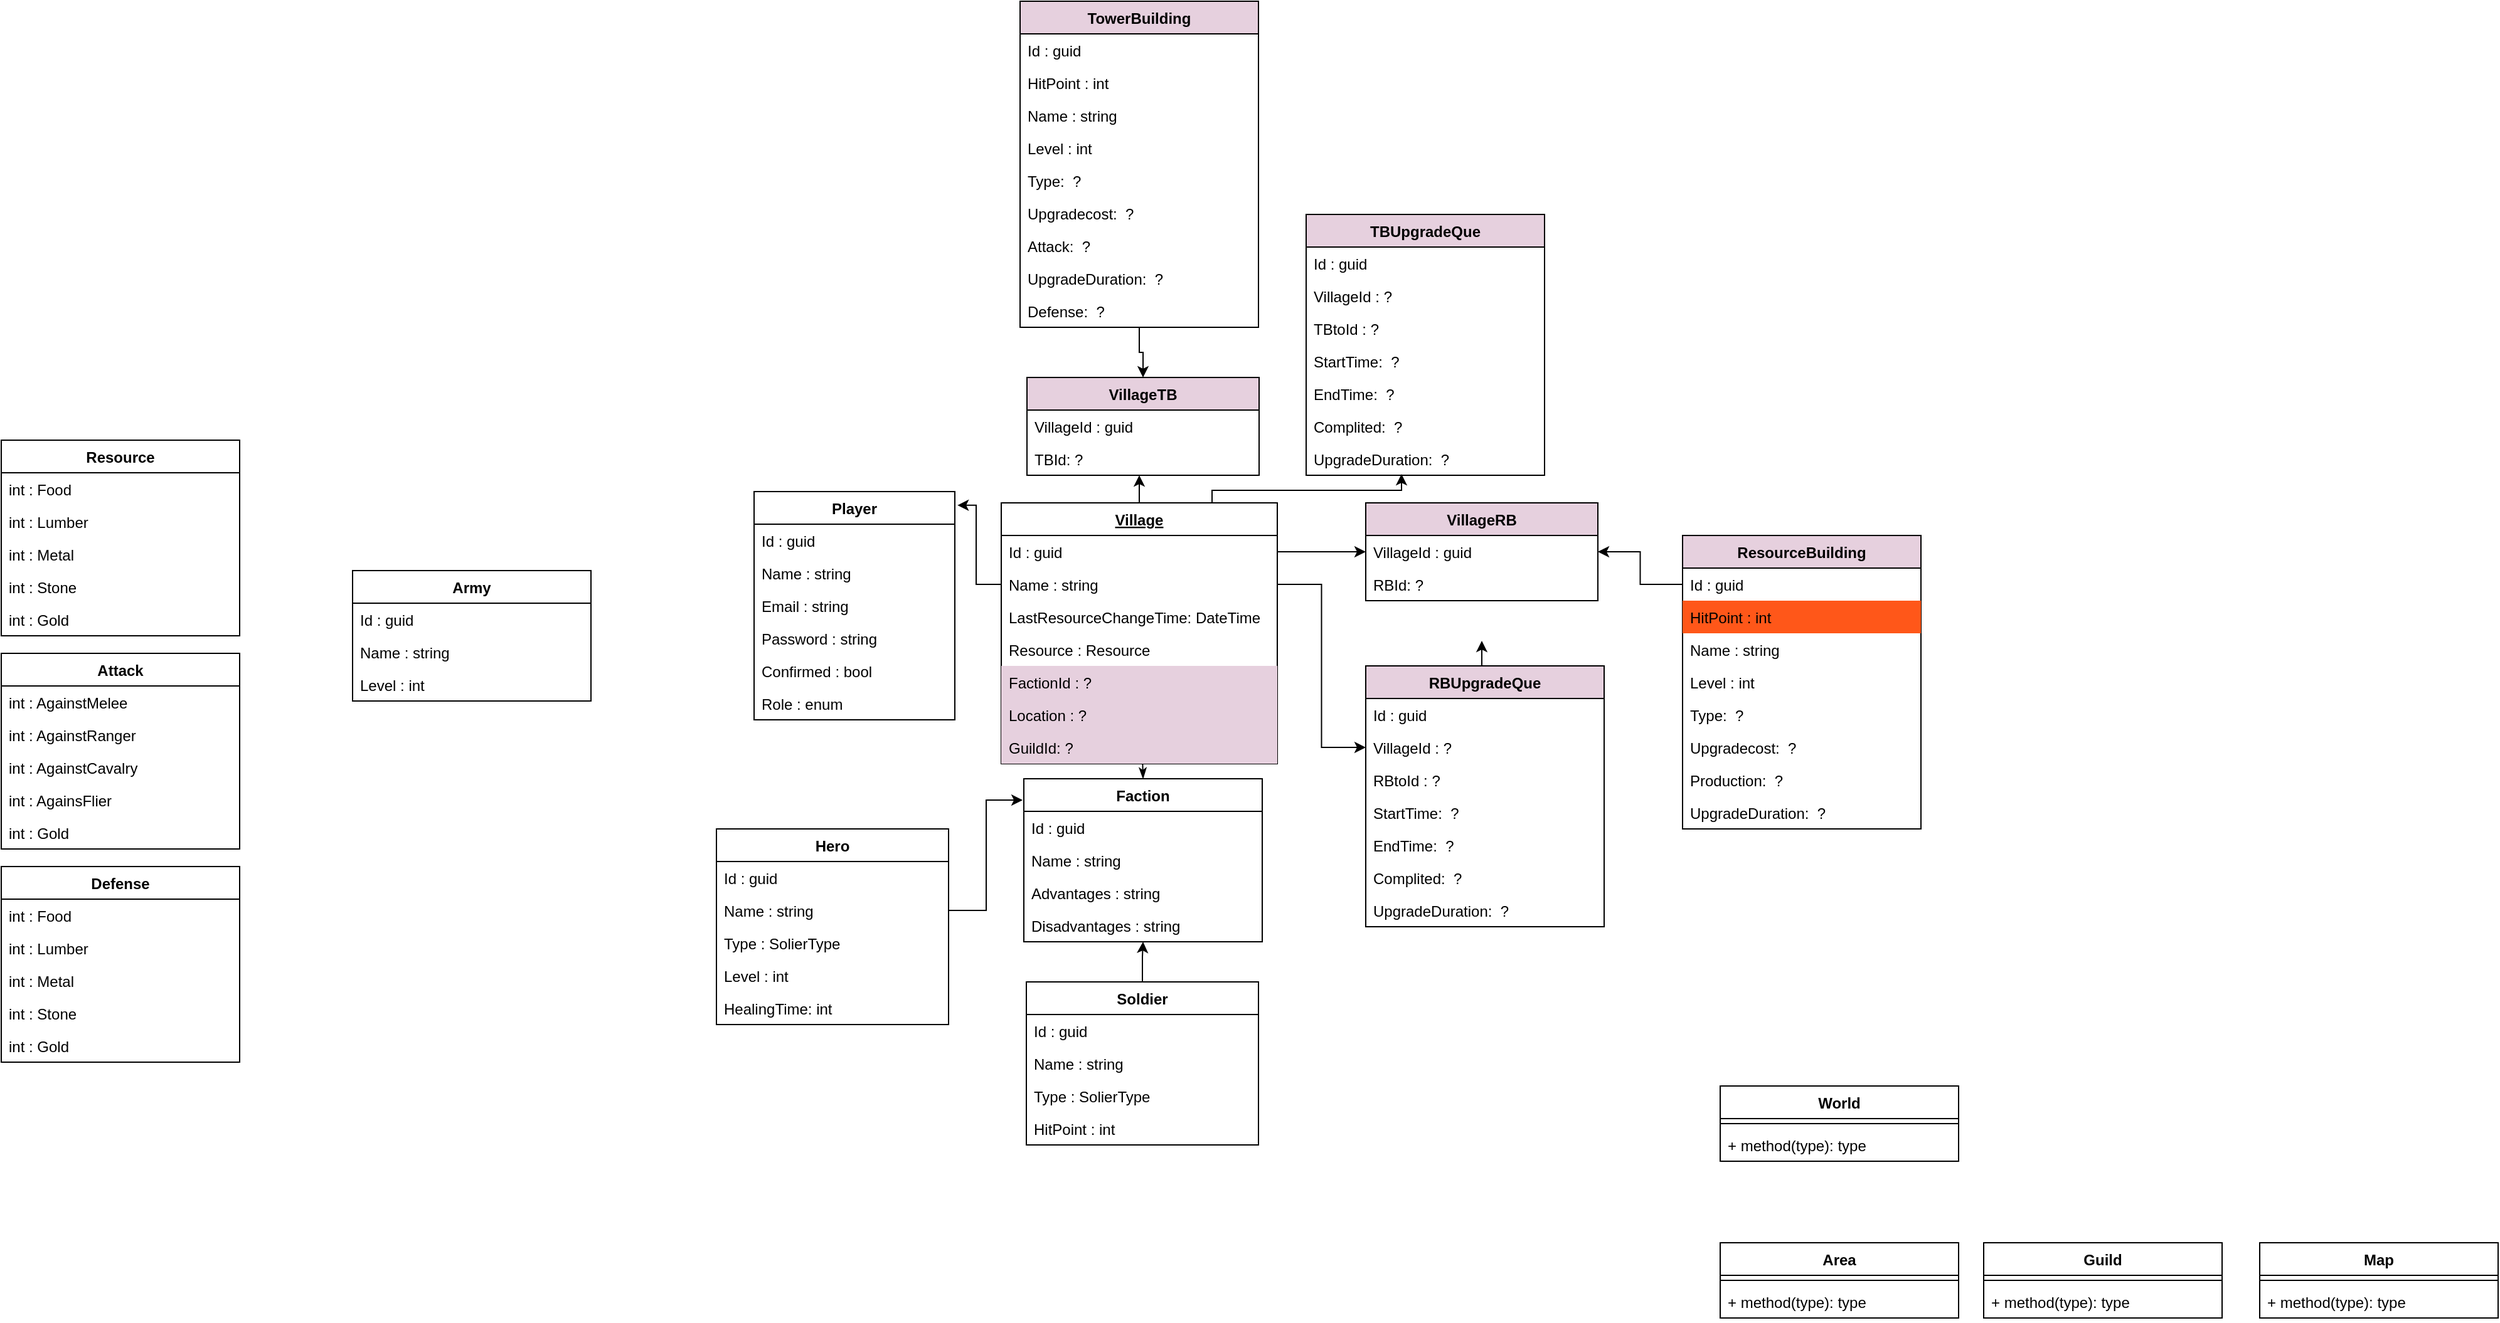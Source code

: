 <mxfile version="21.8.2" type="device">
  <diagram id="C5RBs43oDa-KdzZeNtuy" name="Page-1">
    <mxGraphModel dx="1947" dy="1701" grid="1" gridSize="10" guides="1" tooltips="1" connect="1" arrows="1" fold="1" page="1" pageScale="1" pageWidth="827" pageHeight="1169" math="0" shadow="0">
      <root>
        <mxCell id="WIyWlLk6GJQsqaUBKTNV-0" />
        <mxCell id="WIyWlLk6GJQsqaUBKTNV-1" parent="WIyWlLk6GJQsqaUBKTNV-0" />
        <object label="Player" Test="" id="0JmkIXTI1z5WU-6kXRzB-4">
          <mxCell style="swimlane;fontStyle=1;align=center;verticalAlign=top;childLayout=stackLayout;horizontal=1;startSize=26;horizontalStack=0;resizeParent=1;resizeParentMax=0;resizeLast=0;collapsible=1;marginBottom=0;" parent="WIyWlLk6GJQsqaUBKTNV-1" vertex="1">
            <mxGeometry x="-180" y="111" width="160" height="182" as="geometry">
              <mxRectangle x="870" y="110" width="70" height="26" as="alternateBounds" />
            </mxGeometry>
          </mxCell>
        </object>
        <mxCell id="0JmkIXTI1z5WU-6kXRzB-5" value="Id : guid" style="text;strokeColor=none;fillColor=none;align=left;verticalAlign=top;spacingLeft=4;spacingRight=4;overflow=hidden;rotatable=0;points=[[0,0.5],[1,0.5]];portConstraint=eastwest;" parent="0JmkIXTI1z5WU-6kXRzB-4" vertex="1">
          <mxGeometry y="26" width="160" height="26" as="geometry" />
        </mxCell>
        <mxCell id="0JmkIXTI1z5WU-6kXRzB-17" value="Name : string    " style="text;strokeColor=none;fillColor=none;align=left;verticalAlign=top;spacingLeft=4;spacingRight=4;overflow=hidden;rotatable=0;points=[[0,0.5],[1,0.5]];portConstraint=eastwest;" parent="0JmkIXTI1z5WU-6kXRzB-4" vertex="1">
          <mxGeometry y="52" width="160" height="26" as="geometry" />
        </mxCell>
        <mxCell id="0JmkIXTI1z5WU-6kXRzB-39" value="Email : string" style="text;strokeColor=none;fillColor=none;align=left;verticalAlign=top;spacingLeft=4;spacingRight=4;overflow=hidden;rotatable=0;points=[[0,0.5],[1,0.5]];portConstraint=eastwest;" parent="0JmkIXTI1z5WU-6kXRzB-4" vertex="1">
          <mxGeometry y="78" width="160" height="26" as="geometry" />
        </mxCell>
        <mxCell id="0JmkIXTI1z5WU-6kXRzB-26" value="Password : string" style="text;strokeColor=none;fillColor=none;align=left;verticalAlign=top;spacingLeft=4;spacingRight=4;overflow=hidden;rotatable=0;points=[[0,0.5],[1,0.5]];portConstraint=eastwest;" parent="0JmkIXTI1z5WU-6kXRzB-4" vertex="1">
          <mxGeometry y="104" width="160" height="26" as="geometry" />
        </mxCell>
        <mxCell id="0JmkIXTI1z5WU-6kXRzB-40" value="Confirmed : bool" style="text;strokeColor=none;fillColor=none;align=left;verticalAlign=top;spacingLeft=4;spacingRight=4;overflow=hidden;rotatable=0;points=[[0,0.5],[1,0.5]];portConstraint=eastwest;" parent="0JmkIXTI1z5WU-6kXRzB-4" vertex="1">
          <mxGeometry y="130" width="160" height="26" as="geometry" />
        </mxCell>
        <object label="Role : enum" placeholders="1" Options="SimplePlayer, SuperAdmin" id="0JmkIXTI1z5WU-6kXRzB-49">
          <mxCell style="text;strokeColor=none;fillColor=none;align=left;verticalAlign=top;spacingLeft=4;spacingRight=4;overflow=hidden;rotatable=0;points=[[0,0.5],[1,0.5]];portConstraint=eastwest;rounded=0;" parent="0JmkIXTI1z5WU-6kXRzB-4" vertex="1">
            <mxGeometry y="156" width="160" height="26" as="geometry" />
          </mxCell>
        </object>
        <mxCell id="0JmkIXTI1z5WU-6kXRzB-124" style="edgeStyle=none;rounded=0;sketch=0;orthogonalLoop=1;jettySize=auto;html=1;entryX=0.5;entryY=0;entryDx=0;entryDy=0;startArrow=none;startFill=0;endArrow=classicThin;endFill=1;" parent="WIyWlLk6GJQsqaUBKTNV-1" source="0JmkIXTI1z5WU-6kXRzB-20" target="0JmkIXTI1z5WU-6kXRzB-51" edge="1">
          <mxGeometry relative="1" as="geometry" />
        </mxCell>
        <mxCell id="jQGYuyJ-fRLgkO6VMoqV-74" value="" style="edgeStyle=orthogonalEdgeStyle;rounded=0;orthogonalLoop=1;jettySize=auto;html=1;" edge="1" parent="WIyWlLk6GJQsqaUBKTNV-1" source="0JmkIXTI1z5WU-6kXRzB-20" target="jQGYuyJ-fRLgkO6VMoqV-61">
          <mxGeometry relative="1" as="geometry">
            <Array as="points">
              <mxPoint x="120" y="150" />
              <mxPoint x="120" y="150" />
            </Array>
          </mxGeometry>
        </mxCell>
        <mxCell id="jQGYuyJ-fRLgkO6VMoqV-78" style="edgeStyle=orthogonalEdgeStyle;rounded=0;orthogonalLoop=1;jettySize=auto;html=1;exitX=0.75;exitY=0;exitDx=0;exitDy=0;entryX=0.4;entryY=0.962;entryDx=0;entryDy=0;entryPerimeter=0;" edge="1" parent="WIyWlLk6GJQsqaUBKTNV-1" source="0JmkIXTI1z5WU-6kXRzB-20" target="jQGYuyJ-fRLgkO6VMoqV-69">
          <mxGeometry relative="1" as="geometry">
            <mxPoint x="340" y="110" as="targetPoint" />
            <Array as="points">
              <mxPoint x="185" y="110" />
              <mxPoint x="336" y="110" />
            </Array>
          </mxGeometry>
        </mxCell>
        <mxCell id="0JmkIXTI1z5WU-6kXRzB-20" value="Village" style="swimlane;fontStyle=5;align=center;verticalAlign=top;childLayout=stackLayout;horizontal=1;startSize=26;horizontalStack=0;resizeParent=1;resizeParentMax=0;resizeLast=0;collapsible=1;marginBottom=0;" parent="WIyWlLk6GJQsqaUBKTNV-1" vertex="1">
          <mxGeometry x="17" y="120" width="220" height="208" as="geometry">
            <mxRectangle x="870" y="110" width="70" height="26" as="alternateBounds" />
          </mxGeometry>
        </mxCell>
        <mxCell id="0JmkIXTI1z5WU-6kXRzB-21" value="Id : guid" style="text;strokeColor=none;fillColor=none;align=left;verticalAlign=top;spacingLeft=4;spacingRight=4;overflow=hidden;rotatable=0;points=[[0,0.5],[1,0.5]];portConstraint=eastwest;" parent="0JmkIXTI1z5WU-6kXRzB-20" vertex="1">
          <mxGeometry y="26" width="220" height="26" as="geometry" />
        </mxCell>
        <mxCell id="0JmkIXTI1z5WU-6kXRzB-50" value="Name : string" style="text;strokeColor=none;fillColor=none;align=left;verticalAlign=top;spacingLeft=4;spacingRight=4;overflow=hidden;rotatable=0;points=[[0,0.5],[1,0.5]];portConstraint=eastwest;" parent="0JmkIXTI1z5WU-6kXRzB-20" vertex="1">
          <mxGeometry y="52" width="220" height="26" as="geometry" />
        </mxCell>
        <mxCell id="1GJey5DQkv9CNC2WOkYI-5" value="LastResourceChangeTime: DateTime" style="text;strokeColor=none;fillColor=none;align=left;verticalAlign=top;spacingLeft=4;spacingRight=4;overflow=hidden;rotatable=0;points=[[0,0.5],[1,0.5]];portConstraint=eastwest;" parent="0JmkIXTI1z5WU-6kXRzB-20" vertex="1">
          <mxGeometry y="78" width="220" height="26" as="geometry" />
        </mxCell>
        <object label="Resource : Resource" id="kSs9eLf6HGMQEORjlFbE-54">
          <mxCell style="text;strokeColor=none;fillColor=none;align=left;verticalAlign=top;spacingLeft=4;spacingRight=4;overflow=hidden;rotatable=0;points=[[0,0.5],[1,0.5]];portConstraint=eastwest;" parent="0JmkIXTI1z5WU-6kXRzB-20" vertex="1">
            <mxGeometry y="104" width="220" height="26" as="geometry" />
          </mxCell>
        </object>
        <object label="FactionId : ?" id="jQGYuyJ-fRLgkO6VMoqV-81">
          <mxCell style="text;strokeColor=none;fillColor=#E6D0DE;align=left;verticalAlign=top;spacingLeft=4;spacingRight=4;overflow=hidden;rotatable=0;points=[[0,0.5],[1,0.5]];portConstraint=eastwest;" vertex="1" parent="0JmkIXTI1z5WU-6kXRzB-20">
            <mxGeometry y="130" width="220" height="26" as="geometry" />
          </mxCell>
        </object>
        <object label="Location : ?" id="jQGYuyJ-fRLgkO6VMoqV-82">
          <mxCell style="text;strokeColor=none;fillColor=#E6D0DE;align=left;verticalAlign=top;spacingLeft=4;spacingRight=4;overflow=hidden;rotatable=0;points=[[0,0.5],[1,0.5]];portConstraint=eastwest;" vertex="1" parent="0JmkIXTI1z5WU-6kXRzB-20">
            <mxGeometry y="156" width="220" height="26" as="geometry" />
          </mxCell>
        </object>
        <object label="GuildId: ?" id="jQGYuyJ-fRLgkO6VMoqV-84">
          <mxCell style="text;strokeColor=none;fillColor=#E6D0DE;align=left;verticalAlign=top;spacingLeft=4;spacingRight=4;overflow=hidden;rotatable=0;points=[[0,0.5],[1,0.5]];portConstraint=eastwest;" vertex="1" parent="0JmkIXTI1z5WU-6kXRzB-20">
            <mxGeometry y="182" width="220" height="26" as="geometry" />
          </mxCell>
        </object>
        <mxCell id="0JmkIXTI1z5WU-6kXRzB-51" value="Faction" style="swimlane;fontStyle=1;align=center;verticalAlign=top;childLayout=stackLayout;horizontal=1;startSize=26;horizontalStack=0;resizeParent=1;resizeParentMax=0;resizeLast=0;collapsible=1;marginBottom=0;" parent="WIyWlLk6GJQsqaUBKTNV-1" vertex="1">
          <mxGeometry x="35" y="340" width="190" height="130" as="geometry">
            <mxRectangle x="870" y="110" width="70" height="26" as="alternateBounds" />
          </mxGeometry>
        </mxCell>
        <mxCell id="0JmkIXTI1z5WU-6kXRzB-57" value="Id : guid" style="text;strokeColor=none;fillColor=none;align=left;verticalAlign=top;spacingLeft=4;spacingRight=4;overflow=hidden;rotatable=0;points=[[0,0.5],[1,0.5]];portConstraint=eastwest;" parent="0JmkIXTI1z5WU-6kXRzB-51" vertex="1">
          <mxGeometry y="26" width="190" height="26" as="geometry" />
        </mxCell>
        <mxCell id="0JmkIXTI1z5WU-6kXRzB-52" value="Name : string" style="text;strokeColor=none;fillColor=none;align=left;verticalAlign=top;spacingLeft=4;spacingRight=4;overflow=hidden;rotatable=0;points=[[0,0.5],[1,0.5]];portConstraint=eastwest;" parent="0JmkIXTI1z5WU-6kXRzB-51" vertex="1">
          <mxGeometry y="52" width="190" height="26" as="geometry" />
        </mxCell>
        <mxCell id="0JmkIXTI1z5WU-6kXRzB-53" value="Advantages : string" style="text;strokeColor=none;fillColor=none;align=left;verticalAlign=top;spacingLeft=4;spacingRight=4;overflow=hidden;rotatable=0;points=[[0,0.5],[1,0.5]];portConstraint=eastwest;" parent="0JmkIXTI1z5WU-6kXRzB-51" vertex="1">
          <mxGeometry y="78" width="190" height="26" as="geometry" />
        </mxCell>
        <mxCell id="0JmkIXTI1z5WU-6kXRzB-54" value="Disadvantages : string" style="text;strokeColor=none;fillColor=none;align=left;verticalAlign=top;spacingLeft=4;spacingRight=4;overflow=hidden;rotatable=0;points=[[0,0.5],[1,0.5]];portConstraint=eastwest;" parent="0JmkIXTI1z5WU-6kXRzB-51" vertex="1">
          <mxGeometry y="104" width="190" height="26" as="geometry" />
        </mxCell>
        <mxCell id="0JmkIXTI1z5WU-6kXRzB-61" value="Resource" style="swimlane;fontStyle=1;align=center;verticalAlign=top;childLayout=stackLayout;horizontal=1;startSize=26;horizontalStack=0;resizeParent=1;resizeParentMax=0;resizeLast=0;collapsible=1;marginBottom=0;" parent="WIyWlLk6GJQsqaUBKTNV-1" vertex="1">
          <mxGeometry x="-780" y="70" width="190" height="156" as="geometry">
            <mxRectangle x="870" y="110" width="70" height="26" as="alternateBounds" />
          </mxGeometry>
        </mxCell>
        <mxCell id="0JmkIXTI1z5WU-6kXRzB-62" value="int : Food" style="text;strokeColor=none;fillColor=none;align=left;verticalAlign=top;spacingLeft=4;spacingRight=4;overflow=hidden;rotatable=0;points=[[0,0.5],[1,0.5]];portConstraint=eastwest;" parent="0JmkIXTI1z5WU-6kXRzB-61" vertex="1">
          <mxGeometry y="26" width="190" height="26" as="geometry" />
        </mxCell>
        <mxCell id="1GJey5DQkv9CNC2WOkYI-0" value="int : Lumber" style="text;strokeColor=none;fillColor=none;align=left;verticalAlign=top;spacingLeft=4;spacingRight=4;overflow=hidden;rotatable=0;points=[[0,0.5],[1,0.5]];portConstraint=eastwest;" parent="0JmkIXTI1z5WU-6kXRzB-61" vertex="1">
          <mxGeometry y="52" width="190" height="26" as="geometry" />
        </mxCell>
        <mxCell id="1GJey5DQkv9CNC2WOkYI-1" value="int : Metal" style="text;strokeColor=none;fillColor=none;align=left;verticalAlign=top;spacingLeft=4;spacingRight=4;overflow=hidden;rotatable=0;points=[[0,0.5],[1,0.5]];portConstraint=eastwest;" parent="0JmkIXTI1z5WU-6kXRzB-61" vertex="1">
          <mxGeometry y="78" width="190" height="26" as="geometry" />
        </mxCell>
        <mxCell id="0JmkIXTI1z5WU-6kXRzB-63" value="int : Stone" style="text;strokeColor=none;fillColor=none;align=left;verticalAlign=top;spacingLeft=4;spacingRight=4;overflow=hidden;rotatable=0;points=[[0,0.5],[1,0.5]];portConstraint=eastwest;" parent="0JmkIXTI1z5WU-6kXRzB-61" vertex="1">
          <mxGeometry y="104" width="190" height="26" as="geometry" />
        </mxCell>
        <mxCell id="1GJey5DQkv9CNC2WOkYI-2" value="int : Gold" style="text;strokeColor=none;fillColor=none;align=left;verticalAlign=top;spacingLeft=4;spacingRight=4;overflow=hidden;rotatable=0;points=[[0,0.5],[1,0.5]];portConstraint=eastwest;" parent="0JmkIXTI1z5WU-6kXRzB-61" vertex="1">
          <mxGeometry y="130" width="190" height="26" as="geometry" />
        </mxCell>
        <mxCell id="0JmkIXTI1z5WU-6kXRzB-80" value="World" style="swimlane;fontStyle=1;align=center;verticalAlign=top;childLayout=stackLayout;horizontal=1;startSize=26;horizontalStack=0;resizeParent=1;resizeParentMax=0;resizeLast=0;collapsible=1;marginBottom=0;" parent="WIyWlLk6GJQsqaUBKTNV-1" vertex="1">
          <mxGeometry x="590" y="585" width="190" height="60" as="geometry">
            <mxRectangle x="870" y="110" width="70" height="26" as="alternateBounds" />
          </mxGeometry>
        </mxCell>
        <mxCell id="0JmkIXTI1z5WU-6kXRzB-83" value="" style="line;strokeWidth=1;fillColor=none;align=left;verticalAlign=middle;spacingTop=-1;spacingLeft=3;spacingRight=3;rotatable=0;labelPosition=right;points=[];portConstraint=eastwest;" parent="0JmkIXTI1z5WU-6kXRzB-80" vertex="1">
          <mxGeometry y="26" width="190" height="8" as="geometry" />
        </mxCell>
        <mxCell id="0JmkIXTI1z5WU-6kXRzB-84" value="+ method(type): type" style="text;strokeColor=none;fillColor=none;align=left;verticalAlign=top;spacingLeft=4;spacingRight=4;overflow=hidden;rotatable=0;points=[[0,0.5],[1,0.5]];portConstraint=eastwest;" parent="0JmkIXTI1z5WU-6kXRzB-80" vertex="1">
          <mxGeometry y="34" width="190" height="26" as="geometry" />
        </mxCell>
        <mxCell id="0JmkIXTI1z5WU-6kXRzB-85" value="Area" style="swimlane;fontStyle=1;align=center;verticalAlign=top;childLayout=stackLayout;horizontal=1;startSize=26;horizontalStack=0;resizeParent=1;resizeParentMax=0;resizeLast=0;collapsible=1;marginBottom=0;" parent="WIyWlLk6GJQsqaUBKTNV-1" vertex="1">
          <mxGeometry x="590" y="710" width="190" height="60" as="geometry">
            <mxRectangle x="870" y="110" width="70" height="26" as="alternateBounds" />
          </mxGeometry>
        </mxCell>
        <mxCell id="0JmkIXTI1z5WU-6kXRzB-86" value="" style="line;strokeWidth=1;fillColor=none;align=left;verticalAlign=middle;spacingTop=-1;spacingLeft=3;spacingRight=3;rotatable=0;labelPosition=right;points=[];portConstraint=eastwest;" parent="0JmkIXTI1z5WU-6kXRzB-85" vertex="1">
          <mxGeometry y="26" width="190" height="8" as="geometry" />
        </mxCell>
        <mxCell id="0JmkIXTI1z5WU-6kXRzB-87" value="+ method(type): type" style="text;strokeColor=none;fillColor=none;align=left;verticalAlign=top;spacingLeft=4;spacingRight=4;overflow=hidden;rotatable=0;points=[[0,0.5],[1,0.5]];portConstraint=eastwest;" parent="0JmkIXTI1z5WU-6kXRzB-85" vertex="1">
          <mxGeometry y="34" width="190" height="26" as="geometry" />
        </mxCell>
        <mxCell id="0JmkIXTI1z5WU-6kXRzB-88" value="Guild" style="swimlane;fontStyle=1;align=center;verticalAlign=top;childLayout=stackLayout;horizontal=1;startSize=26;horizontalStack=0;resizeParent=1;resizeParentMax=0;resizeLast=0;collapsible=1;marginBottom=0;" parent="WIyWlLk6GJQsqaUBKTNV-1" vertex="1">
          <mxGeometry x="800" y="710" width="190" height="60" as="geometry">
            <mxRectangle x="870" y="110" width="70" height="26" as="alternateBounds" />
          </mxGeometry>
        </mxCell>
        <mxCell id="0JmkIXTI1z5WU-6kXRzB-89" value="" style="line;strokeWidth=1;fillColor=none;align=left;verticalAlign=middle;spacingTop=-1;spacingLeft=3;spacingRight=3;rotatable=0;labelPosition=right;points=[];portConstraint=eastwest;" parent="0JmkIXTI1z5WU-6kXRzB-88" vertex="1">
          <mxGeometry y="26" width="190" height="8" as="geometry" />
        </mxCell>
        <mxCell id="0JmkIXTI1z5WU-6kXRzB-90" value="+ method(type): type" style="text;strokeColor=none;fillColor=none;align=left;verticalAlign=top;spacingLeft=4;spacingRight=4;overflow=hidden;rotatable=0;points=[[0,0.5],[1,0.5]];portConstraint=eastwest;" parent="0JmkIXTI1z5WU-6kXRzB-88" vertex="1">
          <mxGeometry y="34" width="190" height="26" as="geometry" />
        </mxCell>
        <mxCell id="0JmkIXTI1z5WU-6kXRzB-126" value="Map" style="swimlane;fontStyle=1;align=center;verticalAlign=top;childLayout=stackLayout;horizontal=1;startSize=26;horizontalStack=0;resizeParent=1;resizeParentMax=0;resizeLast=0;collapsible=1;marginBottom=0;" parent="WIyWlLk6GJQsqaUBKTNV-1" vertex="1">
          <mxGeometry x="1020" y="710" width="190" height="60" as="geometry">
            <mxRectangle x="870" y="110" width="70" height="26" as="alternateBounds" />
          </mxGeometry>
        </mxCell>
        <mxCell id="0JmkIXTI1z5WU-6kXRzB-127" value="" style="line;strokeWidth=1;fillColor=none;align=left;verticalAlign=middle;spacingTop=-1;spacingLeft=3;spacingRight=3;rotatable=0;labelPosition=right;points=[];portConstraint=eastwest;" parent="0JmkIXTI1z5WU-6kXRzB-126" vertex="1">
          <mxGeometry y="26" width="190" height="8" as="geometry" />
        </mxCell>
        <mxCell id="0JmkIXTI1z5WU-6kXRzB-128" value="+ method(type): type" style="text;strokeColor=none;fillColor=none;align=left;verticalAlign=top;spacingLeft=4;spacingRight=4;overflow=hidden;rotatable=0;points=[[0,0.5],[1,0.5]];portConstraint=eastwest;" parent="0JmkIXTI1z5WU-6kXRzB-126" vertex="1">
          <mxGeometry y="34" width="190" height="26" as="geometry" />
        </mxCell>
        <mxCell id="1GJey5DQkv9CNC2WOkYI-4" style="edgeStyle=orthogonalEdgeStyle;rounded=0;orthogonalLoop=1;jettySize=auto;html=1;entryX=1.013;entryY=0.06;entryDx=0;entryDy=0;entryPerimeter=0;" parent="WIyWlLk6GJQsqaUBKTNV-1" source="0JmkIXTI1z5WU-6kXRzB-50" target="0JmkIXTI1z5WU-6kXRzB-4" edge="1">
          <mxGeometry relative="1" as="geometry" />
        </mxCell>
        <mxCell id="kSs9eLf6HGMQEORjlFbE-17" value="ResourceBuilding" style="swimlane;fontStyle=1;align=center;verticalAlign=top;childLayout=stackLayout;horizontal=1;startSize=26;horizontalStack=0;resizeParent=1;resizeParentMax=0;resizeLast=0;collapsible=1;marginBottom=0;points=[[0,0,0,0,0],[0,0.25,0,0,0],[0,0.5,0,0,0],[0,0.75,0,0,0],[0,1,0,0,0],[0.25,0,0,0,0],[0.25,1,0,0,0],[0.5,0,0,0,0],[0.5,1,0,0,0],[0.75,0,0,0,0],[0.75,1,0,0,0],[1,0,0,0,0],[1,0.25,0,0,0],[1,0.5,0,0,0],[1,0.75,0,0,0],[1,1,0,0,0]];fillColor=#E6D0DE;" parent="WIyWlLk6GJQsqaUBKTNV-1" vertex="1">
          <mxGeometry x="560" y="146" width="190" height="234" as="geometry">
            <mxRectangle x="319" y="520" width="70" height="30" as="alternateBounds" />
          </mxGeometry>
        </mxCell>
        <mxCell id="kSs9eLf6HGMQEORjlFbE-18" value="Id : guid" style="text;strokeColor=none;fillColor=none;align=left;verticalAlign=top;spacingLeft=4;spacingRight=4;overflow=hidden;rotatable=0;points=[[0,0.5],[1,0.5]];portConstraint=eastwest;" parent="kSs9eLf6HGMQEORjlFbE-17" vertex="1">
          <mxGeometry y="26" width="190" height="26" as="geometry" />
        </mxCell>
        <mxCell id="kSs9eLf6HGMQEORjlFbE-27" value="HitPoint : int" style="text;strokeColor=none;fillColor=#FF5719;align=left;verticalAlign=top;spacingLeft=4;spacingRight=4;overflow=hidden;rotatable=0;points=[[0,0.5],[1,0.5]];portConstraint=eastwest;" parent="kSs9eLf6HGMQEORjlFbE-17" vertex="1">
          <mxGeometry y="52" width="190" height="26" as="geometry" />
        </mxCell>
        <mxCell id="kSs9eLf6HGMQEORjlFbE-53" value="Name : string" style="text;strokeColor=none;fillColor=none;align=left;verticalAlign=top;spacingLeft=4;spacingRight=4;overflow=hidden;rotatable=0;points=[[0,0.5],[1,0.5]];portConstraint=eastwest;" parent="kSs9eLf6HGMQEORjlFbE-17" vertex="1">
          <mxGeometry y="78" width="190" height="26" as="geometry" />
        </mxCell>
        <mxCell id="kSs9eLf6HGMQEORjlFbE-52" value="Level : int" style="text;strokeColor=none;fillColor=none;align=left;verticalAlign=top;spacingLeft=4;spacingRight=4;overflow=hidden;rotatable=0;points=[[0,0.5],[1,0.5]];portConstraint=eastwest;" parent="kSs9eLf6HGMQEORjlFbE-17" vertex="1">
          <mxGeometry y="104" width="190" height="26" as="geometry" />
        </mxCell>
        <mxCell id="jQGYuyJ-fRLgkO6VMoqV-15" value="Type:  ?" style="text;strokeColor=none;fillColor=none;align=left;verticalAlign=top;spacingLeft=4;spacingRight=4;overflow=hidden;rotatable=0;points=[[0,0.5],[1,0.5]];portConstraint=eastwest;" vertex="1" parent="kSs9eLf6HGMQEORjlFbE-17">
          <mxGeometry y="130" width="190" height="26" as="geometry" />
        </mxCell>
        <mxCell id="jQGYuyJ-fRLgkO6VMoqV-16" value="Upgradecost:  ?" style="text;strokeColor=none;fillColor=none;align=left;verticalAlign=top;spacingLeft=4;spacingRight=4;overflow=hidden;rotatable=0;points=[[0,0.5],[1,0.5]];portConstraint=eastwest;" vertex="1" parent="kSs9eLf6HGMQEORjlFbE-17">
          <mxGeometry y="156" width="190" height="26" as="geometry" />
        </mxCell>
        <mxCell id="jQGYuyJ-fRLgkO6VMoqV-17" value="Production:  ?" style="text;strokeColor=none;fillColor=none;align=left;verticalAlign=top;spacingLeft=4;spacingRight=4;overflow=hidden;rotatable=0;points=[[0,0.5],[1,0.5]];portConstraint=eastwest;" vertex="1" parent="kSs9eLf6HGMQEORjlFbE-17">
          <mxGeometry y="182" width="190" height="26" as="geometry" />
        </mxCell>
        <mxCell id="jQGYuyJ-fRLgkO6VMoqV-19" value="UpgradeDuration:  ?" style="text;strokeColor=none;fillColor=none;align=left;verticalAlign=top;spacingLeft=4;spacingRight=4;overflow=hidden;rotatable=0;points=[[0,0.5],[1,0.5]];portConstraint=eastwest;" vertex="1" parent="kSs9eLf6HGMQEORjlFbE-17">
          <mxGeometry y="208" width="190" height="26" as="geometry" />
        </mxCell>
        <mxCell id="kSs9eLf6HGMQEORjlFbE-44" style="edgeStyle=orthogonalEdgeStyle;rounded=0;orthogonalLoop=1;jettySize=auto;html=1;" parent="WIyWlLk6GJQsqaUBKTNV-1" source="kSs9eLf6HGMQEORjlFbE-41" target="0JmkIXTI1z5WU-6kXRzB-51" edge="1">
          <mxGeometry relative="1" as="geometry" />
        </mxCell>
        <mxCell id="kSs9eLf6HGMQEORjlFbE-41" value="Soldier" style="swimlane;fontStyle=1;align=center;verticalAlign=top;childLayout=stackLayout;horizontal=1;startSize=26;horizontalStack=0;resizeParent=1;resizeParentMax=0;resizeLast=0;collapsible=1;marginBottom=0;" parent="WIyWlLk6GJQsqaUBKTNV-1" vertex="1">
          <mxGeometry x="37" y="502" width="185" height="130" as="geometry">
            <mxRectangle x="870" y="110" width="70" height="26" as="alternateBounds" />
          </mxGeometry>
        </mxCell>
        <mxCell id="kSs9eLf6HGMQEORjlFbE-42" value="Id : guid" style="text;strokeColor=none;fillColor=none;align=left;verticalAlign=top;spacingLeft=4;spacingRight=4;overflow=hidden;rotatable=0;points=[[0,0.5],[1,0.5]];portConstraint=eastwest;" parent="kSs9eLf6HGMQEORjlFbE-41" vertex="1">
          <mxGeometry y="26" width="185" height="26" as="geometry" />
        </mxCell>
        <mxCell id="kSs9eLf6HGMQEORjlFbE-51" value="Name : string" style="text;strokeColor=none;fillColor=none;align=left;verticalAlign=top;spacingLeft=4;spacingRight=4;overflow=hidden;rotatable=0;points=[[0,0.5],[1,0.5]];portConstraint=eastwest;" parent="kSs9eLf6HGMQEORjlFbE-41" vertex="1">
          <mxGeometry y="52" width="185" height="26" as="geometry" />
        </mxCell>
        <object label="Type : SolierType" Values="MeleeInfantry,&#xa;RangeInfantry,&#xa;Cavalry,&#xa;Mage,&#xa;FlyingCavalry,&#xa;SiegeUnit" id="kSs9eLf6HGMQEORjlFbE-55">
          <mxCell style="text;strokeColor=none;fillColor=none;align=left;verticalAlign=top;spacingLeft=4;spacingRight=4;overflow=hidden;rotatable=0;points=[[0,0.5],[1,0.5]];portConstraint=eastwest;" parent="kSs9eLf6HGMQEORjlFbE-41" vertex="1">
            <mxGeometry y="78" width="185" height="26" as="geometry" />
          </mxCell>
        </object>
        <mxCell id="kSs9eLf6HGMQEORjlFbE-43" value="HitPoint : int" style="text;strokeColor=none;fillColor=none;align=left;verticalAlign=top;spacingLeft=4;spacingRight=4;overflow=hidden;rotatable=0;points=[[0,0.5],[1,0.5]];portConstraint=eastwest;" parent="kSs9eLf6HGMQEORjlFbE-41" vertex="1">
          <mxGeometry y="104" width="185" height="26" as="geometry" />
        </mxCell>
        <mxCell id="kSs9eLf6HGMQEORjlFbE-47" value="Army" style="swimlane;fontStyle=1;align=center;verticalAlign=top;childLayout=stackLayout;horizontal=1;startSize=26;horizontalStack=0;resizeParent=1;resizeParentMax=0;resizeLast=0;collapsible=1;marginBottom=0;" parent="WIyWlLk6GJQsqaUBKTNV-1" vertex="1">
          <mxGeometry x="-500" y="174" width="190" height="104" as="geometry">
            <mxRectangle x="870" y="110" width="70" height="26" as="alternateBounds" />
          </mxGeometry>
        </mxCell>
        <mxCell id="kSs9eLf6HGMQEORjlFbE-48" value="Id : guid" style="text;strokeColor=none;fillColor=none;align=left;verticalAlign=top;spacingLeft=4;spacingRight=4;overflow=hidden;rotatable=0;points=[[0,0.5],[1,0.5]];portConstraint=eastwest;" parent="kSs9eLf6HGMQEORjlFbE-47" vertex="1">
          <mxGeometry y="26" width="190" height="26" as="geometry" />
        </mxCell>
        <mxCell id="kSs9eLf6HGMQEORjlFbE-49" value="Name : string" style="text;strokeColor=none;fillColor=none;align=left;verticalAlign=top;spacingLeft=4;spacingRight=4;overflow=hidden;rotatable=0;points=[[0,0.5],[1,0.5]];portConstraint=eastwest;" parent="kSs9eLf6HGMQEORjlFbE-47" vertex="1">
          <mxGeometry y="52" width="190" height="26" as="geometry" />
        </mxCell>
        <mxCell id="kSs9eLf6HGMQEORjlFbE-50" value="Level : int" style="text;strokeColor=none;fillColor=none;align=left;verticalAlign=top;spacingLeft=4;spacingRight=4;overflow=hidden;rotatable=0;points=[[0,0.5],[1,0.5]];portConstraint=eastwest;" parent="kSs9eLf6HGMQEORjlFbE-47" vertex="1">
          <mxGeometry y="78" width="190" height="26" as="geometry" />
        </mxCell>
        <mxCell id="kSs9eLf6HGMQEORjlFbE-56" value="Attack" style="swimlane;fontStyle=1;align=center;verticalAlign=top;childLayout=stackLayout;horizontal=1;startSize=26;horizontalStack=0;resizeParent=1;resizeParentMax=0;resizeLast=0;collapsible=1;marginBottom=0;" parent="WIyWlLk6GJQsqaUBKTNV-1" vertex="1">
          <mxGeometry x="-780" y="240" width="190" height="156" as="geometry">
            <mxRectangle x="870" y="110" width="70" height="26" as="alternateBounds" />
          </mxGeometry>
        </mxCell>
        <mxCell id="kSs9eLf6HGMQEORjlFbE-57" value="int : AgainstMelee" style="text;strokeColor=none;fillColor=none;align=left;verticalAlign=top;spacingLeft=4;spacingRight=4;overflow=hidden;rotatable=0;points=[[0,0.5],[1,0.5]];portConstraint=eastwest;" parent="kSs9eLf6HGMQEORjlFbE-56" vertex="1">
          <mxGeometry y="26" width="190" height="26" as="geometry" />
        </mxCell>
        <mxCell id="kSs9eLf6HGMQEORjlFbE-58" value="int : AgainstRanger" style="text;strokeColor=none;fillColor=none;align=left;verticalAlign=top;spacingLeft=4;spacingRight=4;overflow=hidden;rotatable=0;points=[[0,0.5],[1,0.5]];portConstraint=eastwest;" parent="kSs9eLf6HGMQEORjlFbE-56" vertex="1">
          <mxGeometry y="52" width="190" height="26" as="geometry" />
        </mxCell>
        <mxCell id="kSs9eLf6HGMQEORjlFbE-59" value="int : AgainstCavalry" style="text;strokeColor=none;fillColor=none;align=left;verticalAlign=top;spacingLeft=4;spacingRight=4;overflow=hidden;rotatable=0;points=[[0,0.5],[1,0.5]];portConstraint=eastwest;" parent="kSs9eLf6HGMQEORjlFbE-56" vertex="1">
          <mxGeometry y="78" width="190" height="26" as="geometry" />
        </mxCell>
        <mxCell id="kSs9eLf6HGMQEORjlFbE-60" value="int : AgainsFlier" style="text;strokeColor=none;fillColor=none;align=left;verticalAlign=top;spacingLeft=4;spacingRight=4;overflow=hidden;rotatable=0;points=[[0,0.5],[1,0.5]];portConstraint=eastwest;" parent="kSs9eLf6HGMQEORjlFbE-56" vertex="1">
          <mxGeometry y="104" width="190" height="26" as="geometry" />
        </mxCell>
        <mxCell id="kSs9eLf6HGMQEORjlFbE-61" value="int : Gold" style="text;strokeColor=none;fillColor=none;align=left;verticalAlign=top;spacingLeft=4;spacingRight=4;overflow=hidden;rotatable=0;points=[[0,0.5],[1,0.5]];portConstraint=eastwest;" parent="kSs9eLf6HGMQEORjlFbE-56" vertex="1">
          <mxGeometry y="130" width="190" height="26" as="geometry" />
        </mxCell>
        <mxCell id="kSs9eLf6HGMQEORjlFbE-62" value="Defense" style="swimlane;fontStyle=1;align=center;verticalAlign=top;childLayout=stackLayout;horizontal=1;startSize=26;horizontalStack=0;resizeParent=1;resizeParentMax=0;resizeLast=0;collapsible=1;marginBottom=0;" parent="WIyWlLk6GJQsqaUBKTNV-1" vertex="1">
          <mxGeometry x="-780" y="410" width="190" height="156" as="geometry">
            <mxRectangle x="870" y="110" width="70" height="26" as="alternateBounds" />
          </mxGeometry>
        </mxCell>
        <mxCell id="kSs9eLf6HGMQEORjlFbE-63" value="int : Food" style="text;strokeColor=none;fillColor=none;align=left;verticalAlign=top;spacingLeft=4;spacingRight=4;overflow=hidden;rotatable=0;points=[[0,0.5],[1,0.5]];portConstraint=eastwest;" parent="kSs9eLf6HGMQEORjlFbE-62" vertex="1">
          <mxGeometry y="26" width="190" height="26" as="geometry" />
        </mxCell>
        <mxCell id="kSs9eLf6HGMQEORjlFbE-64" value="int : Lumber" style="text;strokeColor=none;fillColor=none;align=left;verticalAlign=top;spacingLeft=4;spacingRight=4;overflow=hidden;rotatable=0;points=[[0,0.5],[1,0.5]];portConstraint=eastwest;" parent="kSs9eLf6HGMQEORjlFbE-62" vertex="1">
          <mxGeometry y="52" width="190" height="26" as="geometry" />
        </mxCell>
        <mxCell id="kSs9eLf6HGMQEORjlFbE-65" value="int : Metal" style="text;strokeColor=none;fillColor=none;align=left;verticalAlign=top;spacingLeft=4;spacingRight=4;overflow=hidden;rotatable=0;points=[[0,0.5],[1,0.5]];portConstraint=eastwest;" parent="kSs9eLf6HGMQEORjlFbE-62" vertex="1">
          <mxGeometry y="78" width="190" height="26" as="geometry" />
        </mxCell>
        <mxCell id="kSs9eLf6HGMQEORjlFbE-66" value="int : Stone" style="text;strokeColor=none;fillColor=none;align=left;verticalAlign=top;spacingLeft=4;spacingRight=4;overflow=hidden;rotatable=0;points=[[0,0.5],[1,0.5]];portConstraint=eastwest;" parent="kSs9eLf6HGMQEORjlFbE-62" vertex="1">
          <mxGeometry y="104" width="190" height="26" as="geometry" />
        </mxCell>
        <mxCell id="kSs9eLf6HGMQEORjlFbE-67" value="int : Gold" style="text;strokeColor=none;fillColor=none;align=left;verticalAlign=top;spacingLeft=4;spacingRight=4;overflow=hidden;rotatable=0;points=[[0,0.5],[1,0.5]];portConstraint=eastwest;" parent="kSs9eLf6HGMQEORjlFbE-62" vertex="1">
          <mxGeometry y="130" width="190" height="26" as="geometry" />
        </mxCell>
        <mxCell id="kSs9eLf6HGMQEORjlFbE-68" value="Hero" style="swimlane;fontStyle=1;align=center;verticalAlign=top;childLayout=stackLayout;horizontal=1;startSize=26;horizontalStack=0;resizeParent=1;resizeParentMax=0;resizeLast=0;collapsible=1;marginBottom=0;" parent="WIyWlLk6GJQsqaUBKTNV-1" vertex="1">
          <mxGeometry x="-210" y="380" width="185" height="156" as="geometry">
            <mxRectangle x="870" y="110" width="70" height="26" as="alternateBounds" />
          </mxGeometry>
        </mxCell>
        <mxCell id="kSs9eLf6HGMQEORjlFbE-69" value="Id : guid" style="text;strokeColor=none;fillColor=none;align=left;verticalAlign=top;spacingLeft=4;spacingRight=4;overflow=hidden;rotatable=0;points=[[0,0.5],[1,0.5]];portConstraint=eastwest;" parent="kSs9eLf6HGMQEORjlFbE-68" vertex="1">
          <mxGeometry y="26" width="185" height="26" as="geometry" />
        </mxCell>
        <mxCell id="kSs9eLf6HGMQEORjlFbE-70" value="Name : string" style="text;strokeColor=none;fillColor=none;align=left;verticalAlign=top;spacingLeft=4;spacingRight=4;overflow=hidden;rotatable=0;points=[[0,0.5],[1,0.5]];portConstraint=eastwest;" parent="kSs9eLf6HGMQEORjlFbE-68" vertex="1">
          <mxGeometry y="52" width="185" height="26" as="geometry" />
        </mxCell>
        <object label="Type : SolierType" Values="MeleeInfantry,&#xa;RangeInfantry,&#xa;Cavalry,&#xa;Mage,&#xa;FlyingCavalry,&#xa;SiegeUnit" id="kSs9eLf6HGMQEORjlFbE-71">
          <mxCell style="text;strokeColor=none;fillColor=none;align=left;verticalAlign=top;spacingLeft=4;spacingRight=4;overflow=hidden;rotatable=0;points=[[0,0.5],[1,0.5]];portConstraint=eastwest;" parent="kSs9eLf6HGMQEORjlFbE-68" vertex="1">
            <mxGeometry y="78" width="185" height="26" as="geometry" />
          </mxCell>
        </object>
        <mxCell id="kSs9eLf6HGMQEORjlFbE-72" value="Level : int" style="text;strokeColor=none;fillColor=none;align=left;verticalAlign=top;spacingLeft=4;spacingRight=4;overflow=hidden;rotatable=0;points=[[0,0.5],[1,0.5]];portConstraint=eastwest;" parent="kSs9eLf6HGMQEORjlFbE-68" vertex="1">
          <mxGeometry y="104" width="185" height="26" as="geometry" />
        </mxCell>
        <mxCell id="kSs9eLf6HGMQEORjlFbE-75" value="HealingTime: int" style="text;strokeColor=none;fillColor=none;align=left;verticalAlign=top;spacingLeft=4;spacingRight=4;overflow=hidden;rotatable=0;points=[[0,0.5],[1,0.5]];portConstraint=eastwest;" parent="kSs9eLf6HGMQEORjlFbE-68" vertex="1">
          <mxGeometry y="130" width="185" height="26" as="geometry" />
        </mxCell>
        <mxCell id="kSs9eLf6HGMQEORjlFbE-74" style="edgeStyle=orthogonalEdgeStyle;rounded=0;orthogonalLoop=1;jettySize=auto;html=1;entryX=-0.005;entryY=0.131;entryDx=0;entryDy=0;entryPerimeter=0;" parent="WIyWlLk6GJQsqaUBKTNV-1" source="kSs9eLf6HGMQEORjlFbE-70" target="0JmkIXTI1z5WU-6kXRzB-51" edge="1">
          <mxGeometry relative="1" as="geometry" />
        </mxCell>
        <mxCell id="jQGYuyJ-fRLgkO6VMoqV-7" value="" style="edgeStyle=none;orthogonalLoop=1;jettySize=auto;html=1;rounded=0;entryX=0;entryY=0.5;entryDx=0;entryDy=0;exitX=1;exitY=0.5;exitDx=0;exitDy=0;" edge="1" parent="WIyWlLk6GJQsqaUBKTNV-1" source="0JmkIXTI1z5WU-6kXRzB-21" target="jQGYuyJ-fRLgkO6VMoqV-26">
          <mxGeometry width="80" relative="1" as="geometry">
            <mxPoint x="240" y="186.5" as="sourcePoint" />
            <mxPoint x="300" y="187" as="targetPoint" />
            <Array as="points" />
          </mxGeometry>
        </mxCell>
        <mxCell id="jQGYuyJ-fRLgkO6VMoqV-25" value="VillageRB" style="swimlane;fontStyle=1;align=center;verticalAlign=top;childLayout=stackLayout;horizontal=1;startSize=26;horizontalStack=0;resizeParent=1;resizeParentMax=0;resizeLast=0;collapsible=1;marginBottom=0;fillColor=#E6D0DE;" vertex="1" parent="WIyWlLk6GJQsqaUBKTNV-1">
          <mxGeometry x="307.5" y="120" width="185" height="78" as="geometry">
            <mxRectangle x="870" y="110" width="70" height="26" as="alternateBounds" />
          </mxGeometry>
        </mxCell>
        <mxCell id="jQGYuyJ-fRLgkO6VMoqV-26" value="VillageId : guid" style="text;strokeColor=none;fillColor=none;align=left;verticalAlign=top;spacingLeft=4;spacingRight=4;overflow=hidden;rotatable=0;points=[[0,0.5],[1,0.5]];portConstraint=eastwest;" vertex="1" parent="jQGYuyJ-fRLgkO6VMoqV-25">
          <mxGeometry y="26" width="185" height="26" as="geometry" />
        </mxCell>
        <mxCell id="jQGYuyJ-fRLgkO6VMoqV-27" value="RBId: ?" style="text;strokeColor=none;fillColor=none;align=left;verticalAlign=top;spacingLeft=4;spacingRight=4;overflow=hidden;rotatable=0;points=[[0,0.5],[1,0.5]];portConstraint=eastwest;" vertex="1" parent="jQGYuyJ-fRLgkO6VMoqV-25">
          <mxGeometry y="52" width="185" height="26" as="geometry" />
        </mxCell>
        <mxCell id="jQGYuyJ-fRLgkO6VMoqV-31" value="RBUpgradeQue" style="swimlane;fontStyle=1;align=center;verticalAlign=top;childLayout=stackLayout;horizontal=1;startSize=26;horizontalStack=0;resizeParent=1;resizeParentMax=0;resizeLast=0;collapsible=1;marginBottom=0;points=[[0,0,0,0,0],[0,0.25,0,0,0],[0,0.5,0,0,0],[0,0.75,0,0,0],[0,1,0,0,0],[0.25,0,0,0,0],[0.25,1,0,0,0],[0.5,0,0,0,0],[0.5,1,0,0,0],[0.75,0,0,0,0],[0.75,1,0,0,0],[1,0,0,0,0],[1,0.25,0,0,0],[1,0.5,0,0,0],[1,0.75,0,0,0],[1,1,0,0,0]];fillColor=#E6D0DE;" vertex="1" parent="WIyWlLk6GJQsqaUBKTNV-1">
          <mxGeometry x="307.5" y="250" width="190" height="208" as="geometry">
            <mxRectangle x="319" y="520" width="70" height="30" as="alternateBounds" />
          </mxGeometry>
        </mxCell>
        <mxCell id="jQGYuyJ-fRLgkO6VMoqV-32" value="Id : guid" style="text;strokeColor=none;fillColor=none;align=left;verticalAlign=top;spacingLeft=4;spacingRight=4;overflow=hidden;rotatable=0;points=[[0,0.5],[1,0.5]];portConstraint=eastwest;" vertex="1" parent="jQGYuyJ-fRLgkO6VMoqV-31">
          <mxGeometry y="26" width="190" height="26" as="geometry" />
        </mxCell>
        <mxCell id="jQGYuyJ-fRLgkO6VMoqV-34" value="VillageId : ?" style="text;strokeColor=none;fillColor=none;align=left;verticalAlign=top;spacingLeft=4;spacingRight=4;overflow=hidden;rotatable=0;points=[[0,0.5],[1,0.5]];portConstraint=eastwest;" vertex="1" parent="jQGYuyJ-fRLgkO6VMoqV-31">
          <mxGeometry y="52" width="190" height="26" as="geometry" />
        </mxCell>
        <mxCell id="jQGYuyJ-fRLgkO6VMoqV-35" value="RBtoId : ?" style="text;strokeColor=none;fillColor=none;align=left;verticalAlign=top;spacingLeft=4;spacingRight=4;overflow=hidden;rotatable=0;points=[[0,0.5],[1,0.5]];portConstraint=eastwest;" vertex="1" parent="jQGYuyJ-fRLgkO6VMoqV-31">
          <mxGeometry y="78" width="190" height="26" as="geometry" />
        </mxCell>
        <mxCell id="jQGYuyJ-fRLgkO6VMoqV-36" value="StartTime:  ?" style="text;strokeColor=none;fillColor=none;align=left;verticalAlign=top;spacingLeft=4;spacingRight=4;overflow=hidden;rotatable=0;points=[[0,0.5],[1,0.5]];portConstraint=eastwest;" vertex="1" parent="jQGYuyJ-fRLgkO6VMoqV-31">
          <mxGeometry y="104" width="190" height="26" as="geometry" />
        </mxCell>
        <mxCell id="jQGYuyJ-fRLgkO6VMoqV-37" value="EndTime:  ?" style="text;strokeColor=none;fillColor=none;align=left;verticalAlign=top;spacingLeft=4;spacingRight=4;overflow=hidden;rotatable=0;points=[[0,0.5],[1,0.5]];portConstraint=eastwest;" vertex="1" parent="jQGYuyJ-fRLgkO6VMoqV-31">
          <mxGeometry y="130" width="190" height="26" as="geometry" />
        </mxCell>
        <mxCell id="jQGYuyJ-fRLgkO6VMoqV-38" value="Complited:  ?" style="text;strokeColor=none;fillColor=none;align=left;verticalAlign=top;spacingLeft=4;spacingRight=4;overflow=hidden;rotatable=0;points=[[0,0.5],[1,0.5]];portConstraint=eastwest;" vertex="1" parent="jQGYuyJ-fRLgkO6VMoqV-31">
          <mxGeometry y="156" width="190" height="26" as="geometry" />
        </mxCell>
        <mxCell id="jQGYuyJ-fRLgkO6VMoqV-39" value="UpgradeDuration:  ?" style="text;strokeColor=none;fillColor=none;align=left;verticalAlign=top;spacingLeft=4;spacingRight=4;overflow=hidden;rotatable=0;points=[[0,0.5],[1,0.5]];portConstraint=eastwest;" vertex="1" parent="jQGYuyJ-fRLgkO6VMoqV-31">
          <mxGeometry y="182" width="190" height="26" as="geometry" />
        </mxCell>
        <mxCell id="jQGYuyJ-fRLgkO6VMoqV-46" style="edgeStyle=orthogonalEdgeStyle;rounded=0;orthogonalLoop=1;jettySize=auto;html=1;exitX=1;exitY=0.5;exitDx=0;exitDy=0;entryX=0;entryY=0.5;entryDx=0;entryDy=0;" edge="1" parent="WIyWlLk6GJQsqaUBKTNV-1" source="0JmkIXTI1z5WU-6kXRzB-50" target="jQGYuyJ-fRLgkO6VMoqV-34">
          <mxGeometry relative="1" as="geometry" />
        </mxCell>
        <mxCell id="jQGYuyJ-fRLgkO6VMoqV-48" style="edgeStyle=orthogonalEdgeStyle;rounded=0;orthogonalLoop=1;jettySize=auto;html=1;" edge="1" parent="WIyWlLk6GJQsqaUBKTNV-1" source="jQGYuyJ-fRLgkO6VMoqV-31">
          <mxGeometry relative="1" as="geometry">
            <mxPoint x="360" y="240" as="sourcePoint" />
            <mxPoint x="400" y="230" as="targetPoint" />
            <Array as="points">
              <mxPoint x="405" y="256" />
              <mxPoint x="401" y="256" />
            </Array>
          </mxGeometry>
        </mxCell>
        <mxCell id="jQGYuyJ-fRLgkO6VMoqV-44" style="edgeStyle=orthogonalEdgeStyle;rounded=0;orthogonalLoop=1;jettySize=auto;html=1;exitX=0;exitY=0.5;exitDx=0;exitDy=0;entryX=1;entryY=0.5;entryDx=0;entryDy=0;" edge="1" parent="WIyWlLk6GJQsqaUBKTNV-1" source="kSs9eLf6HGMQEORjlFbE-18" target="jQGYuyJ-fRLgkO6VMoqV-26">
          <mxGeometry relative="1" as="geometry" />
        </mxCell>
        <mxCell id="jQGYuyJ-fRLgkO6VMoqV-80" style="edgeStyle=orthogonalEdgeStyle;rounded=0;orthogonalLoop=1;jettySize=auto;html=1;entryX=0.5;entryY=0;entryDx=0;entryDy=0;" edge="1" parent="WIyWlLk6GJQsqaUBKTNV-1" source="jQGYuyJ-fRLgkO6VMoqV-50" target="jQGYuyJ-fRLgkO6VMoqV-59">
          <mxGeometry relative="1" as="geometry" />
        </mxCell>
        <mxCell id="jQGYuyJ-fRLgkO6VMoqV-50" value="TowerBuilding" style="swimlane;fontStyle=1;align=center;verticalAlign=top;childLayout=stackLayout;horizontal=1;startSize=26;horizontalStack=0;resizeParent=1;resizeParentMax=0;resizeLast=0;collapsible=1;marginBottom=0;points=[[0,0,0,0,0],[0,0.25,0,0,0],[0,0.5,0,0,0],[0,0.75,0,0,0],[0,1,0,0,0],[0.25,0,0,0,0],[0.25,1,0,0,0],[0.5,0,0,0,0],[0.5,1,0,0,0],[0.75,0,0,0,0],[0.75,1,0,0,0],[1,0,0,0,0],[1,0.25,0,0,0],[1,0.5,0,0,0],[1,0.75,0,0,0],[1,1,0,0,0]];fillColor=#E6D0DE;" vertex="1" parent="WIyWlLk6GJQsqaUBKTNV-1">
          <mxGeometry x="32" y="-280" width="190" height="260" as="geometry">
            <mxRectangle x="319" y="520" width="70" height="30" as="alternateBounds" />
          </mxGeometry>
        </mxCell>
        <mxCell id="jQGYuyJ-fRLgkO6VMoqV-51" value="Id : guid" style="text;strokeColor=none;fillColor=none;align=left;verticalAlign=top;spacingLeft=4;spacingRight=4;overflow=hidden;rotatable=0;points=[[0,0.5],[1,0.5]];portConstraint=eastwest;" vertex="1" parent="jQGYuyJ-fRLgkO6VMoqV-50">
          <mxGeometry y="26" width="190" height="26" as="geometry" />
        </mxCell>
        <mxCell id="jQGYuyJ-fRLgkO6VMoqV-52" value="HitPoint : int" style="text;strokeColor=none;fillColor=none;align=left;verticalAlign=top;spacingLeft=4;spacingRight=4;overflow=hidden;rotatable=0;points=[[0,0.5],[1,0.5]];portConstraint=eastwest;" vertex="1" parent="jQGYuyJ-fRLgkO6VMoqV-50">
          <mxGeometry y="52" width="190" height="26" as="geometry" />
        </mxCell>
        <mxCell id="jQGYuyJ-fRLgkO6VMoqV-53" value="Name : string" style="text;strokeColor=none;fillColor=none;align=left;verticalAlign=top;spacingLeft=4;spacingRight=4;overflow=hidden;rotatable=0;points=[[0,0.5],[1,0.5]];portConstraint=eastwest;" vertex="1" parent="jQGYuyJ-fRLgkO6VMoqV-50">
          <mxGeometry y="78" width="190" height="26" as="geometry" />
        </mxCell>
        <mxCell id="jQGYuyJ-fRLgkO6VMoqV-54" value="Level : int" style="text;strokeColor=none;fillColor=none;align=left;verticalAlign=top;spacingLeft=4;spacingRight=4;overflow=hidden;rotatable=0;points=[[0,0.5],[1,0.5]];portConstraint=eastwest;" vertex="1" parent="jQGYuyJ-fRLgkO6VMoqV-50">
          <mxGeometry y="104" width="190" height="26" as="geometry" />
        </mxCell>
        <mxCell id="jQGYuyJ-fRLgkO6VMoqV-55" value="Type:  ?" style="text;strokeColor=none;fillColor=none;align=left;verticalAlign=top;spacingLeft=4;spacingRight=4;overflow=hidden;rotatable=0;points=[[0,0.5],[1,0.5]];portConstraint=eastwest;" vertex="1" parent="jQGYuyJ-fRLgkO6VMoqV-50">
          <mxGeometry y="130" width="190" height="26" as="geometry" />
        </mxCell>
        <mxCell id="jQGYuyJ-fRLgkO6VMoqV-56" value="Upgradecost:  ?" style="text;strokeColor=none;fillColor=none;align=left;verticalAlign=top;spacingLeft=4;spacingRight=4;overflow=hidden;rotatable=0;points=[[0,0.5],[1,0.5]];portConstraint=eastwest;" vertex="1" parent="jQGYuyJ-fRLgkO6VMoqV-50">
          <mxGeometry y="156" width="190" height="26" as="geometry" />
        </mxCell>
        <mxCell id="jQGYuyJ-fRLgkO6VMoqV-57" value="Attack:  ?" style="text;strokeColor=none;fillColor=none;align=left;verticalAlign=top;spacingLeft=4;spacingRight=4;overflow=hidden;rotatable=0;points=[[0,0.5],[1,0.5]];portConstraint=eastwest;" vertex="1" parent="jQGYuyJ-fRLgkO6VMoqV-50">
          <mxGeometry y="182" width="190" height="26" as="geometry" />
        </mxCell>
        <mxCell id="jQGYuyJ-fRLgkO6VMoqV-58" value="UpgradeDuration:  ?" style="text;strokeColor=none;fillColor=none;align=left;verticalAlign=top;spacingLeft=4;spacingRight=4;overflow=hidden;rotatable=0;points=[[0,0.5],[1,0.5]];portConstraint=eastwest;" vertex="1" parent="jQGYuyJ-fRLgkO6VMoqV-50">
          <mxGeometry y="208" width="190" height="26" as="geometry" />
        </mxCell>
        <mxCell id="jQGYuyJ-fRLgkO6VMoqV-71" value="Defense:  ?" style="text;strokeColor=none;fillColor=none;align=left;verticalAlign=top;spacingLeft=4;spacingRight=4;overflow=hidden;rotatable=0;points=[[0,0.5],[1,0.5]];portConstraint=eastwest;" vertex="1" parent="jQGYuyJ-fRLgkO6VMoqV-50">
          <mxGeometry y="234" width="190" height="26" as="geometry" />
        </mxCell>
        <mxCell id="jQGYuyJ-fRLgkO6VMoqV-59" value="VillageTB" style="swimlane;fontStyle=1;align=center;verticalAlign=top;childLayout=stackLayout;horizontal=1;startSize=26;horizontalStack=0;resizeParent=1;resizeParentMax=0;resizeLast=0;collapsible=1;marginBottom=0;fillColor=#E6D0DE;" vertex="1" parent="WIyWlLk6GJQsqaUBKTNV-1">
          <mxGeometry x="37.5" y="20" width="185" height="78" as="geometry">
            <mxRectangle x="870" y="110" width="70" height="26" as="alternateBounds" />
          </mxGeometry>
        </mxCell>
        <mxCell id="jQGYuyJ-fRLgkO6VMoqV-60" value="VillageId : guid" style="text;strokeColor=none;fillColor=none;align=left;verticalAlign=top;spacingLeft=4;spacingRight=4;overflow=hidden;rotatable=0;points=[[0,0.5],[1,0.5]];portConstraint=eastwest;" vertex="1" parent="jQGYuyJ-fRLgkO6VMoqV-59">
          <mxGeometry y="26" width="185" height="26" as="geometry" />
        </mxCell>
        <mxCell id="jQGYuyJ-fRLgkO6VMoqV-61" value="TBId: ?" style="text;strokeColor=none;fillColor=none;align=left;verticalAlign=top;spacingLeft=4;spacingRight=4;overflow=hidden;rotatable=0;points=[[0,0.5],[1,0.5]];portConstraint=eastwest;" vertex="1" parent="jQGYuyJ-fRLgkO6VMoqV-59">
          <mxGeometry y="52" width="185" height="26" as="geometry" />
        </mxCell>
        <mxCell id="jQGYuyJ-fRLgkO6VMoqV-62" value="TBUpgradeQue" style="swimlane;fontStyle=1;align=center;verticalAlign=top;childLayout=stackLayout;horizontal=1;startSize=26;horizontalStack=0;resizeParent=1;resizeParentMax=0;resizeLast=0;collapsible=1;marginBottom=0;points=[[0,0,0,0,0],[0,0.25,0,0,0],[0,0.5,0,0,0],[0,0.75,0,0,0],[0,1,0,0,0],[0.25,0,0,0,0],[0.25,1,0,0,0],[0.5,0,0,0,0],[0.5,1,0,0,0],[0.75,0,0,0,0],[0.75,1,0,0,0],[1,0,0,0,0],[1,0.25,0,0,0],[1,0.5,0,0,0],[1,0.75,0,0,0],[1,1,0,0,0]];fillColor=#E6D0DE;" vertex="1" parent="WIyWlLk6GJQsqaUBKTNV-1">
          <mxGeometry x="260" y="-110" width="190" height="208" as="geometry">
            <mxRectangle x="319" y="520" width="70" height="30" as="alternateBounds" />
          </mxGeometry>
        </mxCell>
        <mxCell id="jQGYuyJ-fRLgkO6VMoqV-63" value="Id : guid" style="text;strokeColor=none;fillColor=none;align=left;verticalAlign=top;spacingLeft=4;spacingRight=4;overflow=hidden;rotatable=0;points=[[0,0.5],[1,0.5]];portConstraint=eastwest;" vertex="1" parent="jQGYuyJ-fRLgkO6VMoqV-62">
          <mxGeometry y="26" width="190" height="26" as="geometry" />
        </mxCell>
        <mxCell id="jQGYuyJ-fRLgkO6VMoqV-64" value="VillageId : ?" style="text;strokeColor=none;fillColor=none;align=left;verticalAlign=top;spacingLeft=4;spacingRight=4;overflow=hidden;rotatable=0;points=[[0,0.5],[1,0.5]];portConstraint=eastwest;" vertex="1" parent="jQGYuyJ-fRLgkO6VMoqV-62">
          <mxGeometry y="52" width="190" height="26" as="geometry" />
        </mxCell>
        <mxCell id="jQGYuyJ-fRLgkO6VMoqV-65" value="TBtoId : ?" style="text;strokeColor=none;fillColor=none;align=left;verticalAlign=top;spacingLeft=4;spacingRight=4;overflow=hidden;rotatable=0;points=[[0,0.5],[1,0.5]];portConstraint=eastwest;" vertex="1" parent="jQGYuyJ-fRLgkO6VMoqV-62">
          <mxGeometry y="78" width="190" height="26" as="geometry" />
        </mxCell>
        <mxCell id="jQGYuyJ-fRLgkO6VMoqV-66" value="StartTime:  ?" style="text;strokeColor=none;fillColor=none;align=left;verticalAlign=top;spacingLeft=4;spacingRight=4;overflow=hidden;rotatable=0;points=[[0,0.5],[1,0.5]];portConstraint=eastwest;" vertex="1" parent="jQGYuyJ-fRLgkO6VMoqV-62">
          <mxGeometry y="104" width="190" height="26" as="geometry" />
        </mxCell>
        <mxCell id="jQGYuyJ-fRLgkO6VMoqV-67" value="EndTime:  ?" style="text;strokeColor=none;fillColor=none;align=left;verticalAlign=top;spacingLeft=4;spacingRight=4;overflow=hidden;rotatable=0;points=[[0,0.5],[1,0.5]];portConstraint=eastwest;" vertex="1" parent="jQGYuyJ-fRLgkO6VMoqV-62">
          <mxGeometry y="130" width="190" height="26" as="geometry" />
        </mxCell>
        <mxCell id="jQGYuyJ-fRLgkO6VMoqV-68" value="Complited:  ?" style="text;strokeColor=none;fillColor=none;align=left;verticalAlign=top;spacingLeft=4;spacingRight=4;overflow=hidden;rotatable=0;points=[[0,0.5],[1,0.5]];portConstraint=eastwest;" vertex="1" parent="jQGYuyJ-fRLgkO6VMoqV-62">
          <mxGeometry y="156" width="190" height="26" as="geometry" />
        </mxCell>
        <mxCell id="jQGYuyJ-fRLgkO6VMoqV-69" value="UpgradeDuration:  ?" style="text;strokeColor=none;fillColor=none;align=left;verticalAlign=top;spacingLeft=4;spacingRight=4;overflow=hidden;rotatable=0;points=[[0,0.5],[1,0.5]];portConstraint=eastwest;" vertex="1" parent="jQGYuyJ-fRLgkO6VMoqV-62">
          <mxGeometry y="182" width="190" height="26" as="geometry" />
        </mxCell>
      </root>
    </mxGraphModel>
  </diagram>
</mxfile>

